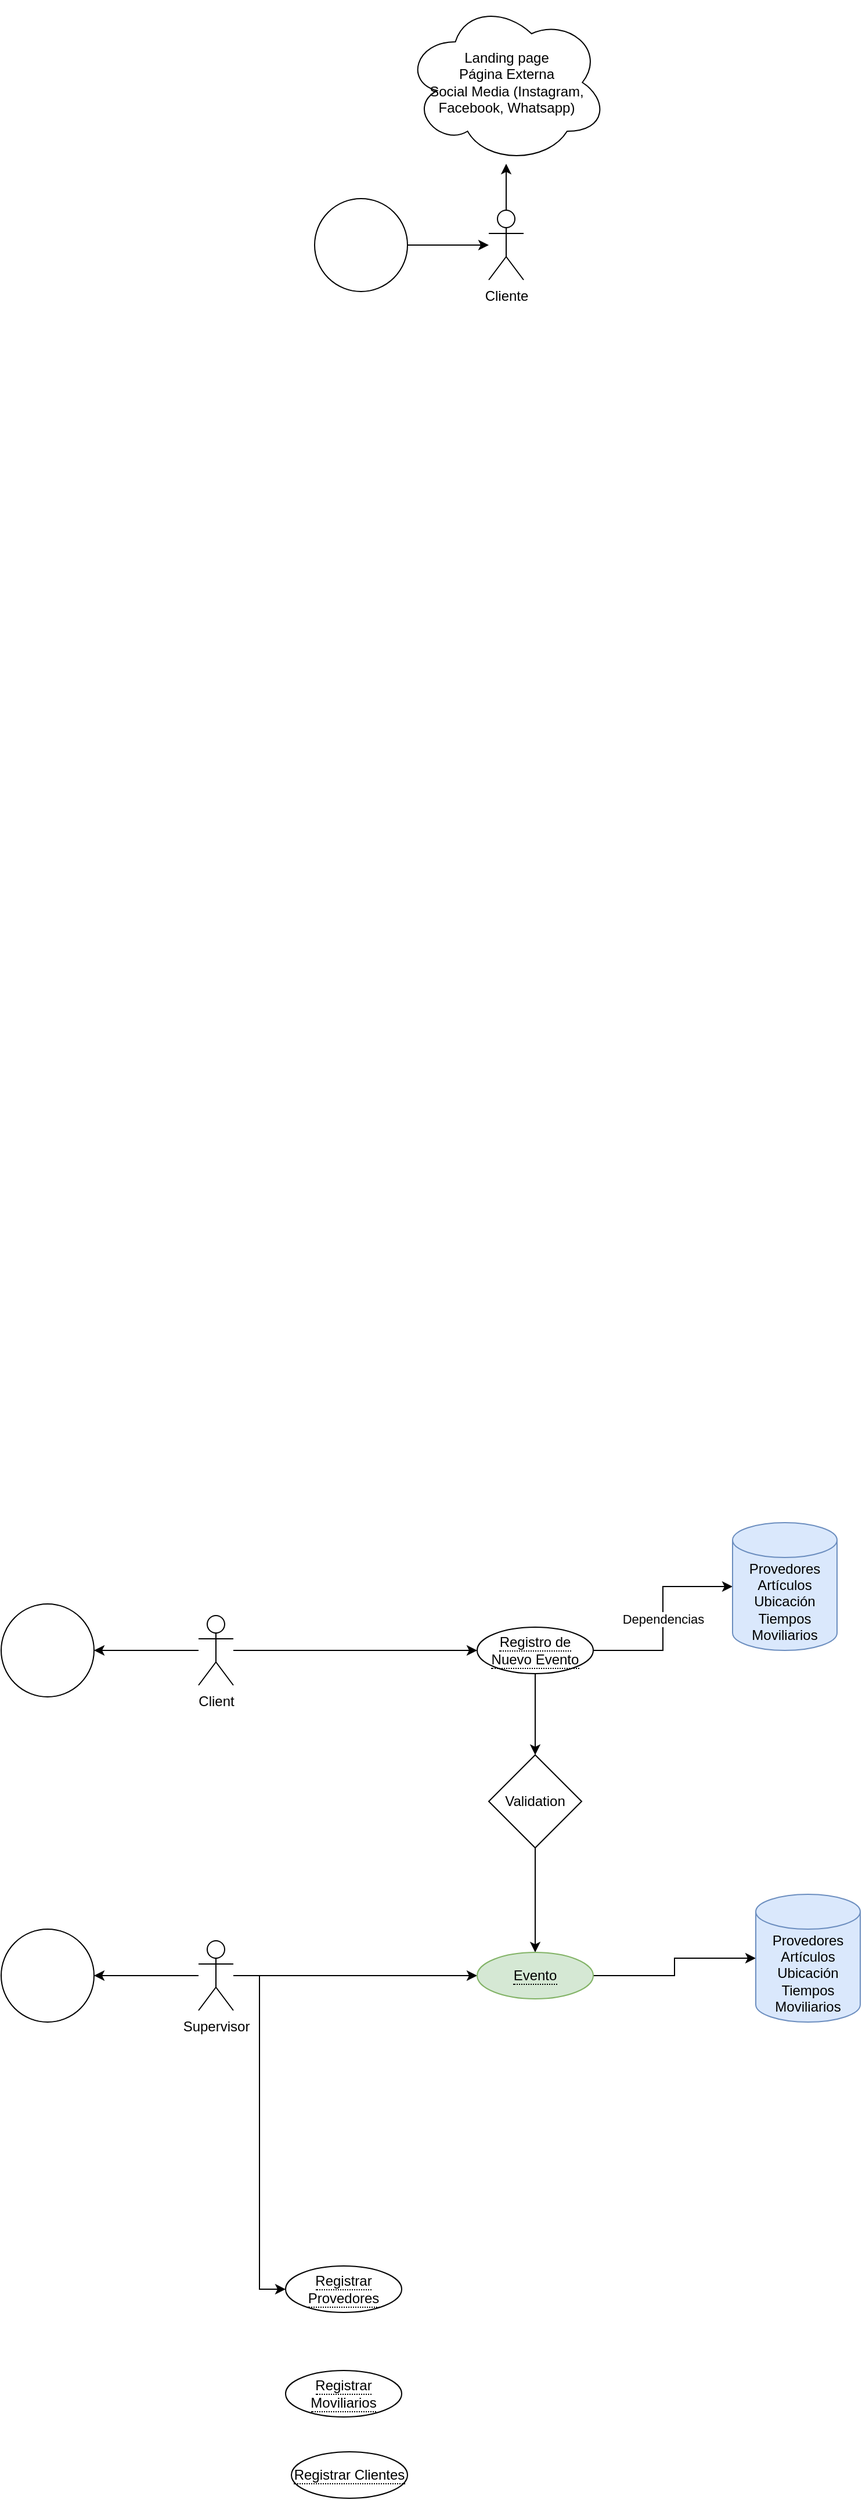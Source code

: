 <mxfile version="22.0.4" type="github">
  <diagram name="Page-1" id="-nxfeL_nO1Qb3R4V-HHU">
    <mxGraphModel dx="2193" dy="3204" grid="1" gridSize="10" guides="1" tooltips="1" connect="1" arrows="1" fold="1" page="1" pageScale="1" pageWidth="827" pageHeight="1169" math="0" shadow="0">
      <root>
        <mxCell id="0" />
        <mxCell id="1" parent="0" />
        <mxCell id="rw3usRkuyZQ38_liEWZ4-20" style="edgeStyle=orthogonalEdgeStyle;rounded=0;orthogonalLoop=1;jettySize=auto;html=1;" edge="1" parent="1" source="rw3usRkuyZQ38_liEWZ4-1" target="rw3usRkuyZQ38_liEWZ4-18">
          <mxGeometry relative="1" as="geometry" />
        </mxCell>
        <mxCell id="YJ8ZMtUsGqNtoUOBKspB-6" style="edgeStyle=orthogonalEdgeStyle;rounded=0;orthogonalLoop=1;jettySize=auto;html=1;" edge="1" parent="1" source="YJ8ZMtUsGqNtoUOBKspB-3" target="YJ8ZMtUsGqNtoUOBKspB-7">
          <mxGeometry relative="1" as="geometry">
            <mxPoint x="325" y="-970" as="targetPoint" />
          </mxGeometry>
        </mxCell>
        <mxCell id="rw3usRkuyZQ38_liEWZ4-23" value="" style="edgeStyle=orthogonalEdgeStyle;rounded=0;orthogonalLoop=1;jettySize=auto;html=1;" edge="1" parent="1" source="rw3usRkuyZQ38_liEWZ4-1" target="rw3usRkuyZQ38_liEWZ4-22">
          <mxGeometry relative="1" as="geometry" />
        </mxCell>
        <mxCell id="YJ8ZMtUsGqNtoUOBKspB-3" value="Cliente" style="shape=umlActor;verticalLabelPosition=bottom;verticalAlign=top;html=1;outlineConnect=0;" vertex="1" parent="1">
          <mxGeometry x="310" y="-1110" width="30" height="60" as="geometry" />
        </mxCell>
        <mxCell id="rw3usRkuyZQ38_liEWZ4-39" style="edgeStyle=orthogonalEdgeStyle;rounded=0;orthogonalLoop=1;jettySize=auto;html=1;entryX=0;entryY=0.5;entryDx=0;entryDy=0;" edge="1" parent="1" source="rw3usRkuyZQ38_liEWZ4-1" target="rw3usRkuyZQ38_liEWZ4-28">
          <mxGeometry relative="1" as="geometry" />
        </mxCell>
        <mxCell id="YJ8ZMtUsGqNtoUOBKspB-5" style="edgeStyle=orthogonalEdgeStyle;rounded=0;orthogonalLoop=1;jettySize=auto;html=1;" edge="1" parent="1" source="YJ8ZMtUsGqNtoUOBKspB-4" target="YJ8ZMtUsGqNtoUOBKspB-3">
          <mxGeometry relative="1" as="geometry" />
        </mxCell>
        <mxCell id="rw3usRkuyZQ38_liEWZ4-1" value="Supervisor" style="shape=umlActor;verticalLabelPosition=bottom;verticalAlign=top;html=1;outlineConnect=0;" vertex="1" parent="1">
          <mxGeometry x="60" y="380" width="30" height="60" as="geometry" />
        </mxCell>
        <mxCell id="YJ8ZMtUsGqNtoUOBKspB-4" value="" style="ellipse;whiteSpace=wrap;html=1;aspect=fixed;" vertex="1" parent="1">
          <mxGeometry x="160" y="-1120" width="80" height="80" as="geometry" />
        </mxCell>
        <mxCell id="rw3usRkuyZQ38_liEWZ4-7" style="edgeStyle=orthogonalEdgeStyle;rounded=0;orthogonalLoop=1;jettySize=auto;html=1;entryX=0;entryY=0.5;entryDx=0;entryDy=0;" edge="1" parent="1" source="rw3usRkuyZQ38_liEWZ4-3" target="rw3usRkuyZQ38_liEWZ4-6">
          <mxGeometry relative="1" as="geometry" />
        </mxCell>
        <mxCell id="YJ8ZMtUsGqNtoUOBKspB-7" value="Landing page&lt;br&gt;Página Externa&lt;br&gt;Social Media (Instagram, Facebook, Whatsapp)" style="ellipse;shape=cloud;whiteSpace=wrap;html=1;" vertex="1" parent="1">
          <mxGeometry x="237.5" y="-1290" width="175" height="140" as="geometry" />
        </mxCell>
        <mxCell id="rw3usRkuyZQ38_liEWZ4-14" style="edgeStyle=orthogonalEdgeStyle;rounded=0;orthogonalLoop=1;jettySize=auto;html=1;" edge="1" parent="1" source="rw3usRkuyZQ38_liEWZ4-3" target="rw3usRkuyZQ38_liEWZ4-15">
          <mxGeometry relative="1" as="geometry">
            <mxPoint y="130" as="targetPoint" />
          </mxGeometry>
        </mxCell>
        <mxCell id="rw3usRkuyZQ38_liEWZ4-3" value="Client" style="shape=umlActor;verticalLabelPosition=bottom;verticalAlign=top;html=1;outlineConnect=0;" vertex="1" parent="1">
          <mxGeometry x="60" y="100" width="30" height="60" as="geometry" />
        </mxCell>
        <mxCell id="rw3usRkuyZQ38_liEWZ4-9" value="Dependencias" style="edgeStyle=orthogonalEdgeStyle;rounded=0;orthogonalLoop=1;jettySize=auto;html=1;" edge="1" parent="1" source="rw3usRkuyZQ38_liEWZ4-6" target="rw3usRkuyZQ38_liEWZ4-8">
          <mxGeometry relative="1" as="geometry" />
        </mxCell>
        <mxCell id="rw3usRkuyZQ38_liEWZ4-13" style="edgeStyle=orthogonalEdgeStyle;rounded=0;orthogonalLoop=1;jettySize=auto;html=1;" edge="1" parent="1" source="rw3usRkuyZQ38_liEWZ4-6" target="rw3usRkuyZQ38_liEWZ4-12">
          <mxGeometry relative="1" as="geometry" />
        </mxCell>
        <mxCell id="rw3usRkuyZQ38_liEWZ4-6" value="&lt;span style=&quot;border-bottom: 1px dotted&quot;&gt;Registro de Nuevo Evento&lt;br&gt;&lt;/span&gt;" style="ellipse;whiteSpace=wrap;html=1;align=center;" vertex="1" parent="1">
          <mxGeometry x="300" y="110" width="100" height="40" as="geometry" />
        </mxCell>
        <mxCell id="rw3usRkuyZQ38_liEWZ4-8" value="Provedores&lt;br&gt;Artículos&lt;br&gt;Ubicación&lt;br&gt;Tiempos&lt;br&gt;Moviliarios" style="shape=cylinder3;whiteSpace=wrap;html=1;boundedLbl=1;backgroundOutline=1;size=15;fillColor=#dae8fc;strokeColor=#6c8ebf;" vertex="1" parent="1">
          <mxGeometry x="520" y="20" width="90" height="110" as="geometry" />
        </mxCell>
        <mxCell id="rw3usRkuyZQ38_liEWZ4-19" style="edgeStyle=orthogonalEdgeStyle;rounded=0;orthogonalLoop=1;jettySize=auto;html=1;" edge="1" parent="1" source="rw3usRkuyZQ38_liEWZ4-12" target="rw3usRkuyZQ38_liEWZ4-18">
          <mxGeometry relative="1" as="geometry" />
        </mxCell>
        <mxCell id="rw3usRkuyZQ38_liEWZ4-12" value="Validation" style="rhombus;whiteSpace=wrap;html=1;" vertex="1" parent="1">
          <mxGeometry x="310" y="220" width="80" height="80" as="geometry" />
        </mxCell>
        <mxCell id="rw3usRkuyZQ38_liEWZ4-15" value="" style="ellipse;whiteSpace=wrap;html=1;aspect=fixed;" vertex="1" parent="1">
          <mxGeometry x="-110" y="90" width="80" height="80" as="geometry" />
        </mxCell>
        <mxCell id="rw3usRkuyZQ38_liEWZ4-26" style="edgeStyle=orthogonalEdgeStyle;rounded=0;orthogonalLoop=1;jettySize=auto;html=1;" edge="1" parent="1" source="rw3usRkuyZQ38_liEWZ4-18" target="rw3usRkuyZQ38_liEWZ4-24">
          <mxGeometry relative="1" as="geometry" />
        </mxCell>
        <mxCell id="rw3usRkuyZQ38_liEWZ4-18" value="&lt;span style=&quot;border-bottom: 1px dotted&quot;&gt;Evento&lt;/span&gt;" style="ellipse;whiteSpace=wrap;html=1;align=center;fillColor=#d5e8d4;strokeColor=#82b366;" vertex="1" parent="1">
          <mxGeometry x="300" y="390" width="100" height="40" as="geometry" />
        </mxCell>
        <mxCell id="rw3usRkuyZQ38_liEWZ4-22" value="" style="ellipse;whiteSpace=wrap;html=1;verticalAlign=top;" vertex="1" parent="1">
          <mxGeometry x="-110" y="370" width="80" height="80" as="geometry" />
        </mxCell>
        <mxCell id="rw3usRkuyZQ38_liEWZ4-24" value="Provedores&lt;br&gt;Artículos&lt;br&gt;Ubicación&lt;br&gt;Tiempos&lt;br&gt;Moviliarios" style="shape=cylinder3;whiteSpace=wrap;html=1;boundedLbl=1;backgroundOutline=1;size=15;fillColor=#dae8fc;strokeColor=#6c8ebf;" vertex="1" parent="1">
          <mxGeometry x="540" y="340" width="90" height="110" as="geometry" />
        </mxCell>
        <mxCell id="rw3usRkuyZQ38_liEWZ4-28" value="&lt;span style=&quot;border-bottom: 1px dotted&quot;&gt;Registrar Provedores&lt;/span&gt;" style="ellipse;whiteSpace=wrap;html=1;align=center;" vertex="1" parent="1">
          <mxGeometry x="135" y="660" width="100" height="40" as="geometry" />
        </mxCell>
        <mxCell id="rw3usRkuyZQ38_liEWZ4-31" value="&lt;span style=&quot;border-bottom: 1px dotted&quot;&gt;Registrar Moviliarios&lt;/span&gt;" style="ellipse;whiteSpace=wrap;html=1;align=center;" vertex="1" parent="1">
          <mxGeometry x="135" y="750" width="100" height="40" as="geometry" />
        </mxCell>
        <mxCell id="rw3usRkuyZQ38_liEWZ4-33" value="&lt;span style=&quot;border-bottom: 1px dotted&quot;&gt;Registrar Clientes&lt;/span&gt;" style="ellipse;whiteSpace=wrap;html=1;align=center;" vertex="1" parent="1">
          <mxGeometry x="140" y="820" width="100" height="40" as="geometry" />
        </mxCell>
      </root>
    </mxGraphModel>
  </diagram>
</mxfile>
